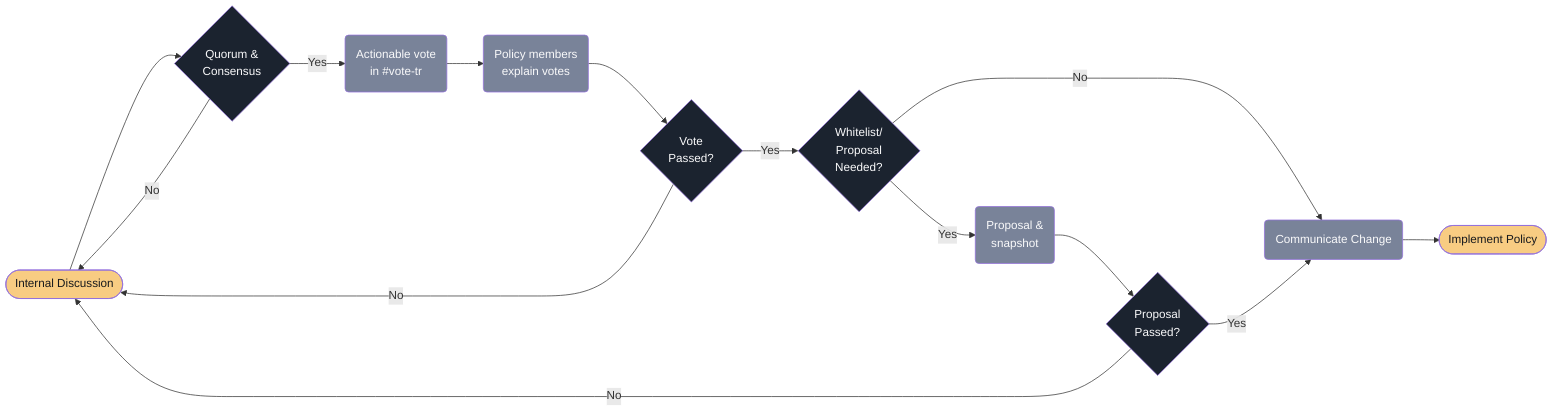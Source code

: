 flowchart LR
%%{init:{'flowchart':{'nodeSpacing': 300}}}%%
%% Nodes
    InternalDiscussion([Internal Discussion]):::gold
    Quorom{Quorum &<br>Consensus}:::dark
    ActionableVote(Actionable vote<br>in #vote-tr):::blue
    PolicyVote(Policy members<br>explain votes):::blue
    VotePassed{Vote<br>Passed?}:::dark
    ProposalNeeded{Whitelist/<br>Proposal<br>Needed?}:::dark
    ProposalSnapshot(Proposal &<br>snapshot):::blue
    ProposalPassed{Proposal<br>Passed?}:::dark
    CommunicateChange(Communicate Change):::blue
    ImplementPolicy([Implement Policy]):::gold
%% Edges
    InternalDiscussion-->Quorom
    Quorom-->|No|InternalDiscussion
    Quorom-->|Yes|ActionableVote
    ActionableVote-->PolicyVote
    PolicyVote-->VotePassed
    VotePassed-->|No|InternalDiscussion
    VotePassed-->|Yes|ProposalNeeded
    ProposalNeeded-->|No|CommunicateChange
    ProposalNeeded-->|Yes|ProposalSnapshot
    ProposalSnapshot-->ProposalPassed
    ProposalPassed-->|No|InternalDiscussion
    ProposalPassed-->|Yes|CommunicateChange
    CommunicateChange-->ImplementPolicy
%% Styles
    classDef blue fill:#798399,color:#fafafb;
    classDef dark fill:#1b232f,color:#fafafb;
    classDef gold fill:#f8cc82,color:#181a1d;